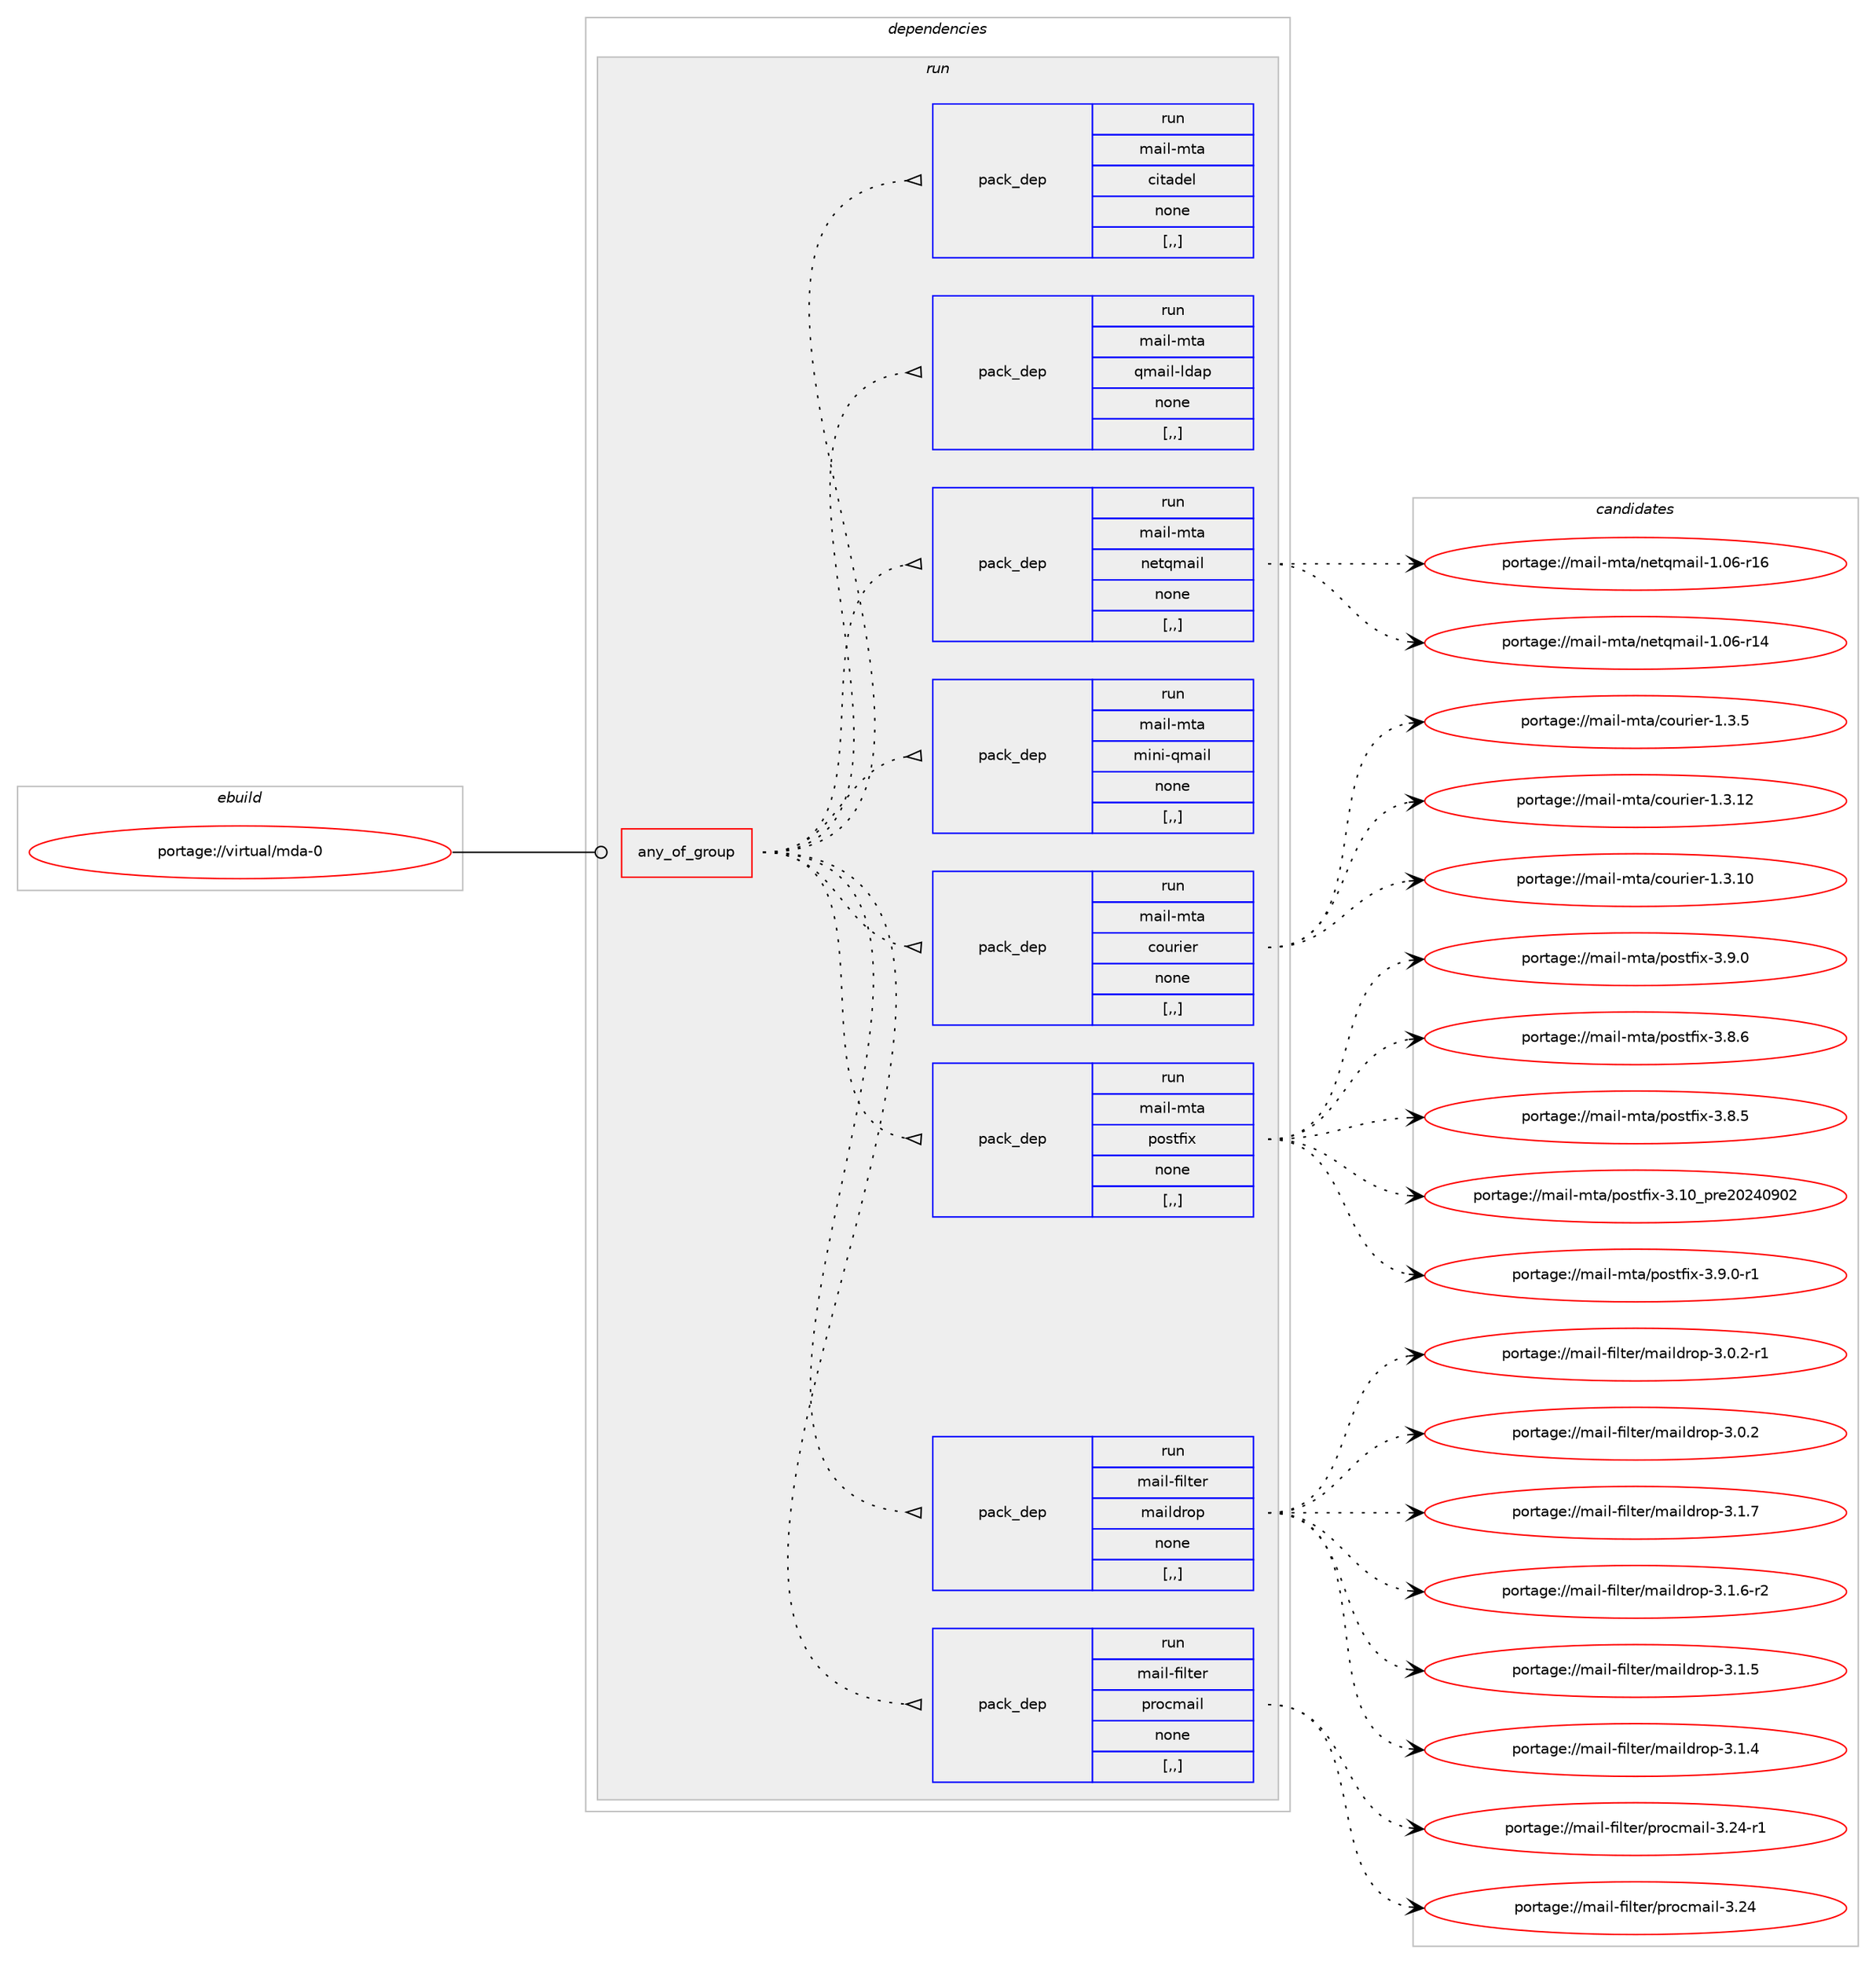 digraph prolog {

# *************
# Graph options
# *************

newrank=true;
concentrate=true;
compound=true;
graph [rankdir=LR,fontname=Helvetica,fontsize=10,ranksep=1.5];#, ranksep=2.5, nodesep=0.2];
edge  [arrowhead=vee];
node  [fontname=Helvetica,fontsize=10];

# **********
# The ebuild
# **********

subgraph cluster_leftcol {
color=gray;
label=<<i>ebuild</i>>;
id [label="portage://virtual/mda-0", color=red, width=4, href="../virtual/mda-0.svg"];
}

# ****************
# The dependencies
# ****************

subgraph cluster_midcol {
color=gray;
label=<<i>dependencies</i>>;
subgraph cluster_compile {
fillcolor="#eeeeee";
style=filled;
label=<<i>compile</i>>;
}
subgraph cluster_compileandrun {
fillcolor="#eeeeee";
style=filled;
label=<<i>compile and run</i>>;
}
subgraph cluster_run {
fillcolor="#eeeeee";
style=filled;
label=<<i>run</i>>;
subgraph any120 {
dependency31332 [label=<<TABLE BORDER="0" CELLBORDER="1" CELLSPACING="0" CELLPADDING="4"><TR><TD CELLPADDING="10">any_of_group</TD></TR></TABLE>>, shape=none, color=red];subgraph pack19731 {
dependency31333 [label=<<TABLE BORDER="0" CELLBORDER="1" CELLSPACING="0" CELLPADDING="4" WIDTH="220"><TR><TD ROWSPAN="6" CELLPADDING="30">pack_dep</TD></TR><TR><TD WIDTH="110">run</TD></TR><TR><TD>mail-filter</TD></TR><TR><TD>procmail</TD></TR><TR><TD>none</TD></TR><TR><TD>[,,]</TD></TR></TABLE>>, shape=none, color=blue];
}
dependency31332:e -> dependency31333:w [weight=20,style="dotted",arrowhead="oinv"];
subgraph pack19732 {
dependency31334 [label=<<TABLE BORDER="0" CELLBORDER="1" CELLSPACING="0" CELLPADDING="4" WIDTH="220"><TR><TD ROWSPAN="6" CELLPADDING="30">pack_dep</TD></TR><TR><TD WIDTH="110">run</TD></TR><TR><TD>mail-filter</TD></TR><TR><TD>maildrop</TD></TR><TR><TD>none</TD></TR><TR><TD>[,,]</TD></TR></TABLE>>, shape=none, color=blue];
}
dependency31332:e -> dependency31334:w [weight=20,style="dotted",arrowhead="oinv"];
subgraph pack19733 {
dependency31335 [label=<<TABLE BORDER="0" CELLBORDER="1" CELLSPACING="0" CELLPADDING="4" WIDTH="220"><TR><TD ROWSPAN="6" CELLPADDING="30">pack_dep</TD></TR><TR><TD WIDTH="110">run</TD></TR><TR><TD>mail-mta</TD></TR><TR><TD>postfix</TD></TR><TR><TD>none</TD></TR><TR><TD>[,,]</TD></TR></TABLE>>, shape=none, color=blue];
}
dependency31332:e -> dependency31335:w [weight=20,style="dotted",arrowhead="oinv"];
subgraph pack19734 {
dependency31336 [label=<<TABLE BORDER="0" CELLBORDER="1" CELLSPACING="0" CELLPADDING="4" WIDTH="220"><TR><TD ROWSPAN="6" CELLPADDING="30">pack_dep</TD></TR><TR><TD WIDTH="110">run</TD></TR><TR><TD>mail-mta</TD></TR><TR><TD>courier</TD></TR><TR><TD>none</TD></TR><TR><TD>[,,]</TD></TR></TABLE>>, shape=none, color=blue];
}
dependency31332:e -> dependency31336:w [weight=20,style="dotted",arrowhead="oinv"];
subgraph pack19735 {
dependency31337 [label=<<TABLE BORDER="0" CELLBORDER="1" CELLSPACING="0" CELLPADDING="4" WIDTH="220"><TR><TD ROWSPAN="6" CELLPADDING="30">pack_dep</TD></TR><TR><TD WIDTH="110">run</TD></TR><TR><TD>mail-mta</TD></TR><TR><TD>mini-qmail</TD></TR><TR><TD>none</TD></TR><TR><TD>[,,]</TD></TR></TABLE>>, shape=none, color=blue];
}
dependency31332:e -> dependency31337:w [weight=20,style="dotted",arrowhead="oinv"];
subgraph pack19736 {
dependency31338 [label=<<TABLE BORDER="0" CELLBORDER="1" CELLSPACING="0" CELLPADDING="4" WIDTH="220"><TR><TD ROWSPAN="6" CELLPADDING="30">pack_dep</TD></TR><TR><TD WIDTH="110">run</TD></TR><TR><TD>mail-mta</TD></TR><TR><TD>netqmail</TD></TR><TR><TD>none</TD></TR><TR><TD>[,,]</TD></TR></TABLE>>, shape=none, color=blue];
}
dependency31332:e -> dependency31338:w [weight=20,style="dotted",arrowhead="oinv"];
subgraph pack19737 {
dependency31339 [label=<<TABLE BORDER="0" CELLBORDER="1" CELLSPACING="0" CELLPADDING="4" WIDTH="220"><TR><TD ROWSPAN="6" CELLPADDING="30">pack_dep</TD></TR><TR><TD WIDTH="110">run</TD></TR><TR><TD>mail-mta</TD></TR><TR><TD>qmail-ldap</TD></TR><TR><TD>none</TD></TR><TR><TD>[,,]</TD></TR></TABLE>>, shape=none, color=blue];
}
dependency31332:e -> dependency31339:w [weight=20,style="dotted",arrowhead="oinv"];
subgraph pack19738 {
dependency31340 [label=<<TABLE BORDER="0" CELLBORDER="1" CELLSPACING="0" CELLPADDING="4" WIDTH="220"><TR><TD ROWSPAN="6" CELLPADDING="30">pack_dep</TD></TR><TR><TD WIDTH="110">run</TD></TR><TR><TD>mail-mta</TD></TR><TR><TD>citadel</TD></TR><TR><TD>none</TD></TR><TR><TD>[,,]</TD></TR></TABLE>>, shape=none, color=blue];
}
dependency31332:e -> dependency31340:w [weight=20,style="dotted",arrowhead="oinv"];
}
id:e -> dependency31332:w [weight=20,style="solid",arrowhead="odot"];
}
}

# **************
# The candidates
# **************

subgraph cluster_choices {
rank=same;
color=gray;
label=<<i>candidates</i>>;

subgraph choice19731 {
color=black;
nodesep=1;
choice109971051084510210510811610111447112114111991099710510845514650524511449 [label="portage://mail-filter/procmail-3.24-r1", color=red, width=4,href="../mail-filter/procmail-3.24-r1.svg"];
choice10997105108451021051081161011144711211411199109971051084551465052 [label="portage://mail-filter/procmail-3.24", color=red, width=4,href="../mail-filter/procmail-3.24.svg"];
dependency31333:e -> choice109971051084510210510811610111447112114111991099710510845514650524511449:w [style=dotted,weight="100"];
dependency31333:e -> choice10997105108451021051081161011144711211411199109971051084551465052:w [style=dotted,weight="100"];
}
subgraph choice19732 {
color=black;
nodesep=1;
choice10997105108451021051081161011144710997105108100114111112455146494655 [label="portage://mail-filter/maildrop-3.1.7", color=red, width=4,href="../mail-filter/maildrop-3.1.7.svg"];
choice109971051084510210510811610111447109971051081001141111124551464946544511450 [label="portage://mail-filter/maildrop-3.1.6-r2", color=red, width=4,href="../mail-filter/maildrop-3.1.6-r2.svg"];
choice10997105108451021051081161011144710997105108100114111112455146494653 [label="portage://mail-filter/maildrop-3.1.5", color=red, width=4,href="../mail-filter/maildrop-3.1.5.svg"];
choice10997105108451021051081161011144710997105108100114111112455146494652 [label="portage://mail-filter/maildrop-3.1.4", color=red, width=4,href="../mail-filter/maildrop-3.1.4.svg"];
choice109971051084510210510811610111447109971051081001141111124551464846504511449 [label="portage://mail-filter/maildrop-3.0.2-r1", color=red, width=4,href="../mail-filter/maildrop-3.0.2-r1.svg"];
choice10997105108451021051081161011144710997105108100114111112455146484650 [label="portage://mail-filter/maildrop-3.0.2", color=red, width=4,href="../mail-filter/maildrop-3.0.2.svg"];
dependency31334:e -> choice10997105108451021051081161011144710997105108100114111112455146494655:w [style=dotted,weight="100"];
dependency31334:e -> choice109971051084510210510811610111447109971051081001141111124551464946544511450:w [style=dotted,weight="100"];
dependency31334:e -> choice10997105108451021051081161011144710997105108100114111112455146494653:w [style=dotted,weight="100"];
dependency31334:e -> choice10997105108451021051081161011144710997105108100114111112455146494652:w [style=dotted,weight="100"];
dependency31334:e -> choice109971051084510210510811610111447109971051081001141111124551464846504511449:w [style=dotted,weight="100"];
dependency31334:e -> choice10997105108451021051081161011144710997105108100114111112455146484650:w [style=dotted,weight="100"];
}
subgraph choice19733 {
color=black;
nodesep=1;
choice109971051084510911697471121111151161021051204551464948951121141015048505248574850 [label="portage://mail-mta/postfix-3.10_pre20240902", color=red, width=4,href="../mail-mta/postfix-3.10_pre20240902.svg"];
choice109971051084510911697471121111151161021051204551465746484511449 [label="portage://mail-mta/postfix-3.9.0-r1", color=red, width=4,href="../mail-mta/postfix-3.9.0-r1.svg"];
choice10997105108451091169747112111115116102105120455146574648 [label="portage://mail-mta/postfix-3.9.0", color=red, width=4,href="../mail-mta/postfix-3.9.0.svg"];
choice10997105108451091169747112111115116102105120455146564654 [label="portage://mail-mta/postfix-3.8.6", color=red, width=4,href="../mail-mta/postfix-3.8.6.svg"];
choice10997105108451091169747112111115116102105120455146564653 [label="portage://mail-mta/postfix-3.8.5", color=red, width=4,href="../mail-mta/postfix-3.8.5.svg"];
dependency31335:e -> choice109971051084510911697471121111151161021051204551464948951121141015048505248574850:w [style=dotted,weight="100"];
dependency31335:e -> choice109971051084510911697471121111151161021051204551465746484511449:w [style=dotted,weight="100"];
dependency31335:e -> choice10997105108451091169747112111115116102105120455146574648:w [style=dotted,weight="100"];
dependency31335:e -> choice10997105108451091169747112111115116102105120455146564654:w [style=dotted,weight="100"];
dependency31335:e -> choice10997105108451091169747112111115116102105120455146564653:w [style=dotted,weight="100"];
}
subgraph choice19734 {
color=black;
nodesep=1;
choice109971051084510911697479911111711410510111445494651464950 [label="portage://mail-mta/courier-1.3.12", color=red, width=4,href="../mail-mta/courier-1.3.12.svg"];
choice109971051084510911697479911111711410510111445494651464948 [label="portage://mail-mta/courier-1.3.10", color=red, width=4,href="../mail-mta/courier-1.3.10.svg"];
choice1099710510845109116974799111117114105101114454946514653 [label="portage://mail-mta/courier-1.3.5", color=red, width=4,href="../mail-mta/courier-1.3.5.svg"];
dependency31336:e -> choice109971051084510911697479911111711410510111445494651464950:w [style=dotted,weight="100"];
dependency31336:e -> choice109971051084510911697479911111711410510111445494651464948:w [style=dotted,weight="100"];
dependency31336:e -> choice1099710510845109116974799111117114105101114454946514653:w [style=dotted,weight="100"];
}
subgraph choice19735 {
color=black;
nodesep=1;
}
subgraph choice19736 {
color=black;
nodesep=1;
choice10997105108451091169747110101116113109971051084549464854451144954 [label="portage://mail-mta/netqmail-1.06-r16", color=red, width=4,href="../mail-mta/netqmail-1.06-r16.svg"];
choice10997105108451091169747110101116113109971051084549464854451144952 [label="portage://mail-mta/netqmail-1.06-r14", color=red, width=4,href="../mail-mta/netqmail-1.06-r14.svg"];
dependency31338:e -> choice10997105108451091169747110101116113109971051084549464854451144954:w [style=dotted,weight="100"];
dependency31338:e -> choice10997105108451091169747110101116113109971051084549464854451144952:w [style=dotted,weight="100"];
}
subgraph choice19737 {
color=black;
nodesep=1;
}
subgraph choice19738 {
color=black;
nodesep=1;
}
}

}
